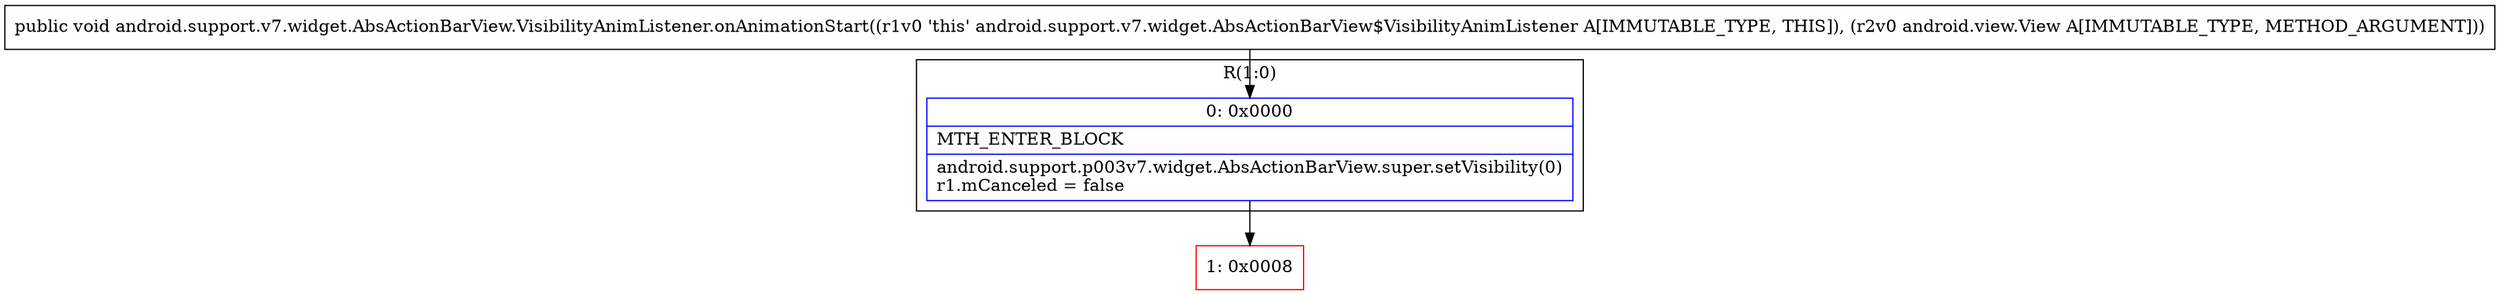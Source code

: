 digraph "CFG forandroid.support.v7.widget.AbsActionBarView.VisibilityAnimListener.onAnimationStart(Landroid\/view\/View;)V" {
subgraph cluster_Region_1843883525 {
label = "R(1:0)";
node [shape=record,color=blue];
Node_0 [shape=record,label="{0\:\ 0x0000|MTH_ENTER_BLOCK\l|android.support.p003v7.widget.AbsActionBarView.super.setVisibility(0)\lr1.mCanceled = false\l}"];
}
Node_1 [shape=record,color=red,label="{1\:\ 0x0008}"];
MethodNode[shape=record,label="{public void android.support.v7.widget.AbsActionBarView.VisibilityAnimListener.onAnimationStart((r1v0 'this' android.support.v7.widget.AbsActionBarView$VisibilityAnimListener A[IMMUTABLE_TYPE, THIS]), (r2v0 android.view.View A[IMMUTABLE_TYPE, METHOD_ARGUMENT])) }"];
MethodNode -> Node_0;
Node_0 -> Node_1;
}

